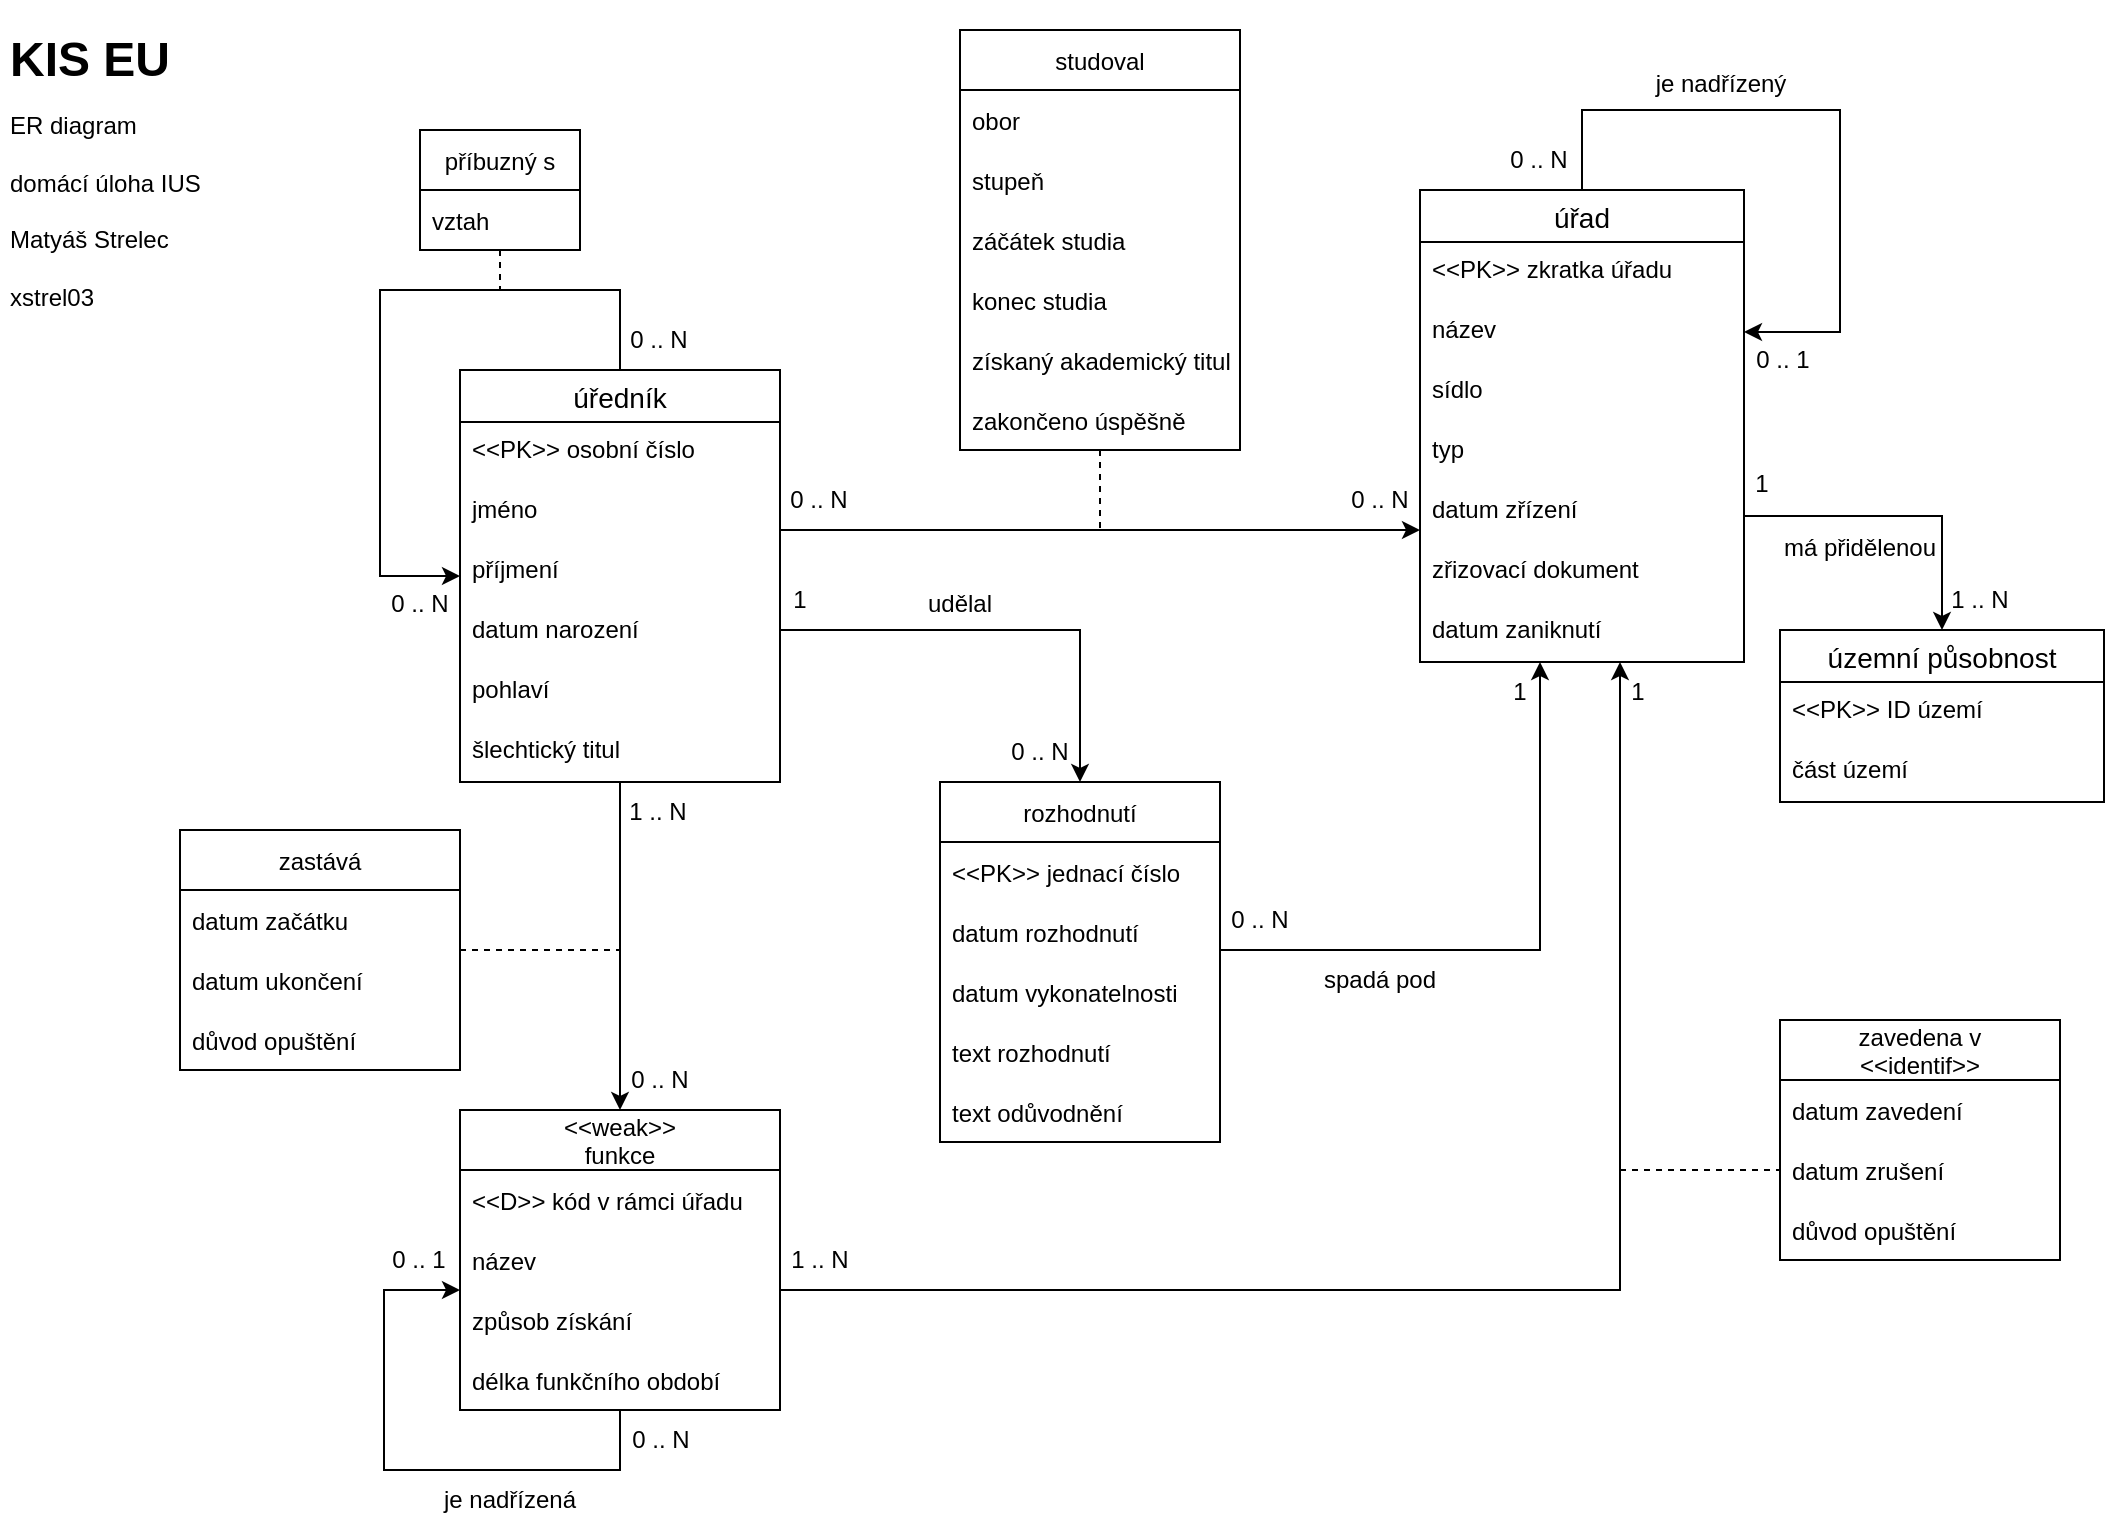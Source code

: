 <mxfile version="15.7.0" type="github">
  <diagram id="vguMqKOHpN7uPl-TGXzs" name="Page-1">
    <mxGraphModel dx="1701" dy="879" grid="1" gridSize="10" guides="1" tooltips="1" connect="1" arrows="1" fold="1" page="1" pageScale="1" pageWidth="1169" pageHeight="827" math="0" shadow="0">
      <root>
        <mxCell id="0" />
        <mxCell id="1" parent="0" />
        <mxCell id="YUzCCpUECBsyAlVZZMWO-27" style="edgeStyle=orthogonalEdgeStyle;rounded=0;orthogonalLoop=1;jettySize=auto;html=1;fontFamily=Helvetica;endArrow=classic;endFill=1;strokeColor=default;" parent="1" source="ZOUjihIOvBYhrfelI1z0-1" target="YUzCCpUECBsyAlVZZMWO-16" edge="1">
          <mxGeometry relative="1" as="geometry">
            <Array as="points">
              <mxPoint x="592" y="350" />
            </Array>
          </mxGeometry>
        </mxCell>
        <mxCell id="YUzCCpUECBsyAlVZZMWO-56" style="edgeStyle=orthogonalEdgeStyle;rounded=0;orthogonalLoop=1;jettySize=auto;html=1;fontFamily=Helvetica;endArrow=classic;endFill=1;strokeColor=default;" parent="1" source="ZOUjihIOvBYhrfelI1z0-1" target="YUzCCpUECBsyAlVZZMWO-36" edge="1">
          <mxGeometry relative="1" as="geometry">
            <Array as="points">
              <mxPoint x="430" y="625" />
            </Array>
          </mxGeometry>
        </mxCell>
        <mxCell id="ZOUjihIOvBYhrfelI1z0-1" value="úředník" style="swimlane;fontStyle=0;childLayout=stackLayout;horizontal=1;startSize=26;horizontalStack=0;resizeParent=1;resizeParentMax=0;resizeLast=0;collapsible=1;marginBottom=0;align=center;fontSize=14;fontFamily=Helvetica;" parent="1" vertex="1">
          <mxGeometry x="282" y="220" width="160" height="206" as="geometry" />
        </mxCell>
        <mxCell id="ZOUjihIOvBYhrfelI1z0-2" value="&lt;&lt;PK&gt;&gt; osobní číslo" style="text;strokeColor=none;fillColor=none;spacingLeft=4;spacingRight=4;overflow=hidden;rotatable=0;points=[[0,0.5],[1,0.5]];portConstraint=eastwest;fontSize=12;fontFamily=Helvetica;" parent="ZOUjihIOvBYhrfelI1z0-1" vertex="1">
          <mxGeometry y="26" width="160" height="30" as="geometry" />
        </mxCell>
        <mxCell id="ZOUjihIOvBYhrfelI1z0-3" value="jméno" style="text;strokeColor=none;fillColor=none;spacingLeft=4;spacingRight=4;overflow=hidden;rotatable=0;points=[[0,0.5],[1,0.5]];portConstraint=eastwest;fontSize=12;fontFamily=Helvetica;" parent="ZOUjihIOvBYhrfelI1z0-1" vertex="1">
          <mxGeometry y="56" width="160" height="30" as="geometry" />
        </mxCell>
        <mxCell id="ZOUjihIOvBYhrfelI1z0-4" value="příjmení" style="text;strokeColor=none;fillColor=none;spacingLeft=4;spacingRight=4;overflow=hidden;rotatable=0;points=[[0,0.5],[1,0.5]];portConstraint=eastwest;fontSize=12;fontFamily=Helvetica;" parent="ZOUjihIOvBYhrfelI1z0-1" vertex="1">
          <mxGeometry y="86" width="160" height="30" as="geometry" />
        </mxCell>
        <mxCell id="ZOUjihIOvBYhrfelI1z0-5" value="datum narození&#xa;" style="text;strokeColor=none;fillColor=none;spacingLeft=4;spacingRight=4;overflow=hidden;rotatable=0;points=[[0,0.5],[1,0.5]];portConstraint=eastwest;fontSize=12;fontFamily=Helvetica;" parent="ZOUjihIOvBYhrfelI1z0-1" vertex="1">
          <mxGeometry y="116" width="160" height="30" as="geometry" />
        </mxCell>
        <mxCell id="ZOUjihIOvBYhrfelI1z0-6" value="pohlaví" style="text;strokeColor=none;fillColor=none;spacingLeft=4;spacingRight=4;overflow=hidden;rotatable=0;points=[[0,0.5],[1,0.5]];portConstraint=eastwest;fontSize=12;fontFamily=Helvetica;" parent="ZOUjihIOvBYhrfelI1z0-1" vertex="1">
          <mxGeometry y="146" width="160" height="30" as="geometry" />
        </mxCell>
        <mxCell id="K4xKBXBjCAa8w6fEp_1Y-1" value="šlechtický titul" style="text;strokeColor=none;fillColor=none;spacingLeft=4;spacingRight=4;overflow=hidden;rotatable=0;points=[[0,0.5],[1,0.5]];portConstraint=eastwest;fontSize=12;fontFamily=Helvetica;" parent="ZOUjihIOvBYhrfelI1z0-1" vertex="1">
          <mxGeometry y="176" width="160" height="30" as="geometry" />
        </mxCell>
        <mxCell id="EH11lvsD1z63_qBclOPW-1" style="edgeStyle=orthogonalEdgeStyle;rounded=0;orthogonalLoop=1;jettySize=auto;html=1;" parent="1" source="YUzCCpUECBsyAlVZZMWO-1" target="3lFEYHUMnGKO-NiMO6cJ-1" edge="1">
          <mxGeometry relative="1" as="geometry">
            <mxPoint x="1002" y="290" as="targetPoint" />
            <Array as="points">
              <mxPoint x="982" y="293" />
              <mxPoint x="982" y="293" />
            </Array>
          </mxGeometry>
        </mxCell>
        <mxCell id="YUzCCpUECBsyAlVZZMWO-1" value="úřad" style="swimlane;fontStyle=0;childLayout=stackLayout;horizontal=1;startSize=26;horizontalStack=0;resizeParent=1;resizeParentMax=0;resizeLast=0;collapsible=1;marginBottom=0;align=center;fontSize=14;fontFamily=Helvetica;" parent="1" vertex="1">
          <mxGeometry x="762" y="130" width="162" height="236" as="geometry" />
        </mxCell>
        <mxCell id="YUzCCpUECBsyAlVZZMWO-2" value="&lt;&lt;PK&gt;&gt; zkratka úřadu" style="text;strokeColor=none;fillColor=none;spacingLeft=4;spacingRight=4;overflow=hidden;rotatable=0;points=[[0,0.5],[1,0.5]];portConstraint=eastwest;fontSize=12;fontFamily=Helvetica;" parent="YUzCCpUECBsyAlVZZMWO-1" vertex="1">
          <mxGeometry y="26" width="162" height="30" as="geometry" />
        </mxCell>
        <mxCell id="YUzCCpUECBsyAlVZZMWO-3" value="název" style="text;strokeColor=none;fillColor=none;spacingLeft=4;spacingRight=4;overflow=hidden;rotatable=0;points=[[0,0.5],[1,0.5]];portConstraint=eastwest;fontSize=12;fontFamily=Helvetica;" parent="YUzCCpUECBsyAlVZZMWO-1" vertex="1">
          <mxGeometry y="56" width="162" height="30" as="geometry" />
        </mxCell>
        <mxCell id="YUzCCpUECBsyAlVZZMWO-4" value="sídlo" style="text;strokeColor=none;fillColor=none;spacingLeft=4;spacingRight=4;overflow=hidden;rotatable=0;points=[[0,0.5],[1,0.5]];portConstraint=eastwest;fontSize=12;fontFamily=Helvetica;" parent="YUzCCpUECBsyAlVZZMWO-1" vertex="1">
          <mxGeometry y="86" width="162" height="30" as="geometry" />
        </mxCell>
        <mxCell id="YUzCCpUECBsyAlVZZMWO-5" value="typ" style="text;strokeColor=none;fillColor=none;spacingLeft=4;spacingRight=4;overflow=hidden;rotatable=0;points=[[0,0.5],[1,0.5]];portConstraint=eastwest;fontSize=12;fontFamily=Helvetica;" parent="YUzCCpUECBsyAlVZZMWO-1" vertex="1">
          <mxGeometry y="116" width="162" height="30" as="geometry" />
        </mxCell>
        <mxCell id="EH11lvsD1z63_qBclOPW-28" value="datum zřízení" style="text;strokeColor=none;fillColor=none;spacingLeft=4;spacingRight=4;overflow=hidden;rotatable=0;points=[[0,0.5],[1,0.5]];portConstraint=eastwest;fontSize=12;fontFamily=Helvetica;" parent="YUzCCpUECBsyAlVZZMWO-1" vertex="1">
          <mxGeometry y="146" width="162" height="30" as="geometry" />
        </mxCell>
        <mxCell id="EH11lvsD1z63_qBclOPW-30" value="zřizovací dokument" style="text;strokeColor=none;fillColor=none;spacingLeft=4;spacingRight=4;overflow=hidden;rotatable=0;points=[[0,0.5],[1,0.5]];portConstraint=eastwest;fontSize=12;fontFamily=Helvetica;" parent="YUzCCpUECBsyAlVZZMWO-1" vertex="1">
          <mxGeometry y="176" width="162" height="30" as="geometry" />
        </mxCell>
        <mxCell id="EH11lvsD1z63_qBclOPW-29" value="datum zaniknutí" style="text;strokeColor=none;fillColor=none;spacingLeft=4;spacingRight=4;overflow=hidden;rotatable=0;points=[[0,0.5],[1,0.5]];portConstraint=eastwest;fontSize=12;fontFamily=Helvetica;" parent="YUzCCpUECBsyAlVZZMWO-1" vertex="1">
          <mxGeometry y="206" width="162" height="30" as="geometry" />
        </mxCell>
        <mxCell id="EH11lvsD1z63_qBclOPW-32" style="edgeStyle=orthogonalEdgeStyle;rounded=0;orthogonalLoop=1;jettySize=auto;html=1;" parent="YUzCCpUECBsyAlVZZMWO-1" source="YUzCCpUECBsyAlVZZMWO-1" target="YUzCCpUECBsyAlVZZMWO-3" edge="1">
          <mxGeometry relative="1" as="geometry">
            <Array as="points">
              <mxPoint x="81" y="-40" />
              <mxPoint x="210" y="-40" />
              <mxPoint x="210" y="71" />
            </Array>
          </mxGeometry>
        </mxCell>
        <mxCell id="YUzCCpUECBsyAlVZZMWO-7" style="edgeStyle=orthogonalEdgeStyle;rounded=0;orthogonalLoop=1;jettySize=auto;html=1;fontFamily=Helvetica;" parent="1" source="ZOUjihIOvBYhrfelI1z0-1" target="ZOUjihIOvBYhrfelI1z0-1" edge="1">
          <mxGeometry relative="1" as="geometry">
            <Array as="points">
              <mxPoint x="362" y="180" />
              <mxPoint x="242" y="180" />
              <mxPoint x="242" y="323" />
            </Array>
          </mxGeometry>
        </mxCell>
        <mxCell id="YUzCCpUECBsyAlVZZMWO-8" value="&lt;h1&gt;&lt;font style=&quot;font-size: 24px&quot;&gt;KIS EU&lt;br&gt;&lt;/font&gt;&lt;span style=&quot;font-size: 12px ; font-weight: normal&quot;&gt;ER diagram&lt;br&gt;domácí úloha IUS&lt;br&gt;&lt;/span&gt;&lt;span style=&quot;font-size: 12px ; font-weight: normal&quot;&gt;Matyáš Strelec &lt;br&gt;&lt;/span&gt;&lt;span style=&quot;font-size: 12px ; font-weight: normal&quot;&gt;xstrel03&lt;/span&gt;&lt;/h1&gt;" style="text;html=1;strokeColor=none;fillColor=none;spacing=5;spacingTop=-20;whiteSpace=wrap;overflow=hidden;rounded=0;fontFamily=Helvetica;" parent="1" vertex="1">
          <mxGeometry x="52" y="45" width="190" height="170" as="geometry" />
        </mxCell>
        <mxCell id="YUzCCpUECBsyAlVZZMWO-13" style="edgeStyle=orthogonalEdgeStyle;rounded=0;orthogonalLoop=1;jettySize=auto;html=1;fontFamily=Helvetica;strokeColor=default;endArrow=none;endFill=0;dashed=1;" parent="1" source="YUzCCpUECBsyAlVZZMWO-9" edge="1">
          <mxGeometry relative="1" as="geometry">
            <mxPoint x="302" y="180" as="targetPoint" />
          </mxGeometry>
        </mxCell>
        <mxCell id="YUzCCpUECBsyAlVZZMWO-9" value="příbuzný s" style="swimlane;fontStyle=0;childLayout=stackLayout;horizontal=1;startSize=30;horizontalStack=0;resizeParent=1;resizeParentMax=0;resizeLast=0;collapsible=1;marginBottom=0;fontFamily=Helvetica;" parent="1" vertex="1">
          <mxGeometry x="262" y="100" width="80" height="60" as="geometry" />
        </mxCell>
        <mxCell id="YUzCCpUECBsyAlVZZMWO-10" value="vztah" style="text;strokeColor=none;fillColor=none;align=left;verticalAlign=middle;spacingLeft=4;spacingRight=4;overflow=hidden;points=[[0,0.5],[1,0.5]];portConstraint=eastwest;rotatable=0;fontFamily=Helvetica;" parent="YUzCCpUECBsyAlVZZMWO-9" vertex="1">
          <mxGeometry y="30" width="80" height="30" as="geometry" />
        </mxCell>
        <mxCell id="YUzCCpUECBsyAlVZZMWO-31" style="edgeStyle=orthogonalEdgeStyle;rounded=0;orthogonalLoop=1;jettySize=auto;html=1;fontFamily=Helvetica;endArrow=classic;endFill=1;strokeColor=default;" parent="1" source="YUzCCpUECBsyAlVZZMWO-16" target="YUzCCpUECBsyAlVZZMWO-1" edge="1">
          <mxGeometry relative="1" as="geometry">
            <Array as="points">
              <mxPoint x="822" y="510" />
            </Array>
          </mxGeometry>
        </mxCell>
        <mxCell id="YUzCCpUECBsyAlVZZMWO-16" value="rozhodnutí" style="swimlane;fontStyle=0;childLayout=stackLayout;horizontal=1;startSize=30;horizontalStack=0;resizeParent=1;resizeParentMax=0;resizeLast=0;collapsible=1;marginBottom=0;fontFamily=Helvetica;" parent="1" vertex="1">
          <mxGeometry x="522" y="426" width="140" height="180" as="geometry" />
        </mxCell>
        <mxCell id="YUzCCpUECBsyAlVZZMWO-17" value="&lt;&lt;PK&gt;&gt; jednací číslo" style="text;strokeColor=none;fillColor=none;align=left;verticalAlign=middle;spacingLeft=4;spacingRight=4;overflow=hidden;points=[[0,0.5],[1,0.5]];portConstraint=eastwest;rotatable=0;fontFamily=Helvetica;" parent="YUzCCpUECBsyAlVZZMWO-16" vertex="1">
          <mxGeometry y="30" width="140" height="30" as="geometry" />
        </mxCell>
        <mxCell id="YUzCCpUECBsyAlVZZMWO-18" value="datum rozhodnutí" style="text;strokeColor=none;fillColor=none;align=left;verticalAlign=middle;spacingLeft=4;spacingRight=4;overflow=hidden;points=[[0,0.5],[1,0.5]];portConstraint=eastwest;rotatable=0;fontFamily=Helvetica;" parent="YUzCCpUECBsyAlVZZMWO-16" vertex="1">
          <mxGeometry y="60" width="140" height="30" as="geometry" />
        </mxCell>
        <mxCell id="YUzCCpUECBsyAlVZZMWO-19" value="datum vykonatelnosti" style="text;strokeColor=none;fillColor=none;align=left;verticalAlign=middle;spacingLeft=4;spacingRight=4;overflow=hidden;points=[[0,0.5],[1,0.5]];portConstraint=eastwest;rotatable=0;fontFamily=Helvetica;" parent="YUzCCpUECBsyAlVZZMWO-16" vertex="1">
          <mxGeometry y="90" width="140" height="30" as="geometry" />
        </mxCell>
        <mxCell id="YUzCCpUECBsyAlVZZMWO-20" value="text rozhodnutí" style="text;strokeColor=none;fillColor=none;align=left;verticalAlign=middle;spacingLeft=4;spacingRight=4;overflow=hidden;points=[[0,0.5],[1,0.5]];portConstraint=eastwest;rotatable=0;fontFamily=Helvetica;" parent="YUzCCpUECBsyAlVZZMWO-16" vertex="1">
          <mxGeometry y="120" width="140" height="30" as="geometry" />
        </mxCell>
        <mxCell id="YUzCCpUECBsyAlVZZMWO-21" value="text odůvodnění" style="text;strokeColor=none;fillColor=none;align=left;verticalAlign=middle;spacingLeft=4;spacingRight=4;overflow=hidden;points=[[0,0.5],[1,0.5]];portConstraint=eastwest;rotatable=0;fontFamily=Helvetica;" parent="YUzCCpUECBsyAlVZZMWO-16" vertex="1">
          <mxGeometry y="150" width="140" height="30" as="geometry" />
        </mxCell>
        <mxCell id="YUzCCpUECBsyAlVZZMWO-30" value="udělal" style="text;html=1;strokeColor=none;fillColor=none;align=center;verticalAlign=middle;whiteSpace=wrap;rounded=0;fontFamily=Helvetica;" parent="1" vertex="1">
          <mxGeometry x="502" y="324" width="60" height="26" as="geometry" />
        </mxCell>
        <mxCell id="YUzCCpUECBsyAlVZZMWO-32" value="spadá pod" style="text;html=1;strokeColor=none;fillColor=none;align=center;verticalAlign=middle;whiteSpace=wrap;rounded=0;fontFamily=Helvetica;" parent="1" vertex="1">
          <mxGeometry x="712" y="510" width="60" height="30" as="geometry" />
        </mxCell>
        <mxCell id="V2bO78Ce8K--TRu7kbpJ-16" style="edgeStyle=orthogonalEdgeStyle;rounded=0;orthogonalLoop=1;jettySize=auto;html=1;" parent="1" source="YUzCCpUECBsyAlVZZMWO-36" target="YUzCCpUECBsyAlVZZMWO-1" edge="1">
          <mxGeometry relative="1" as="geometry">
            <Array as="points">
              <mxPoint x="862" y="680" />
            </Array>
          </mxGeometry>
        </mxCell>
        <mxCell id="YUzCCpUECBsyAlVZZMWO-36" value="&lt;&lt;weak&gt;&gt;&#xa;funkce" style="swimlane;fontStyle=0;childLayout=stackLayout;horizontal=1;startSize=30;horizontalStack=0;resizeParent=1;resizeParentMax=0;resizeLast=0;collapsible=1;marginBottom=0;fontFamily=Helvetica;" parent="1" vertex="1">
          <mxGeometry x="282" y="590" width="160" height="150" as="geometry" />
        </mxCell>
        <mxCell id="YUzCCpUECBsyAlVZZMWO-37" value="&lt;&lt;D&gt;&gt; kód v rámci úřadu" style="text;strokeColor=none;fillColor=none;align=left;verticalAlign=middle;spacingLeft=4;spacingRight=4;overflow=hidden;points=[[0,0.5],[1,0.5]];portConstraint=eastwest;rotatable=0;fontFamily=Helvetica;" parent="YUzCCpUECBsyAlVZZMWO-36" vertex="1">
          <mxGeometry y="30" width="160" height="30" as="geometry" />
        </mxCell>
        <mxCell id="YUzCCpUECBsyAlVZZMWO-38" value="název" style="text;strokeColor=none;fillColor=none;align=left;verticalAlign=middle;spacingLeft=4;spacingRight=4;overflow=hidden;points=[[0,0.5],[1,0.5]];portConstraint=eastwest;rotatable=0;fontFamily=Helvetica;" parent="YUzCCpUECBsyAlVZZMWO-36" vertex="1">
          <mxGeometry y="60" width="160" height="30" as="geometry" />
        </mxCell>
        <mxCell id="YUzCCpUECBsyAlVZZMWO-39" value="způsob získání" style="text;strokeColor=none;fillColor=none;align=left;verticalAlign=middle;spacingLeft=4;spacingRight=4;overflow=hidden;points=[[0,0.5],[1,0.5]];portConstraint=eastwest;rotatable=0;fontFamily=Helvetica;" parent="YUzCCpUECBsyAlVZZMWO-36" vertex="1">
          <mxGeometry y="90" width="160" height="30" as="geometry" />
        </mxCell>
        <mxCell id="YUzCCpUECBsyAlVZZMWO-51" value="délka funkčního období" style="text;strokeColor=none;fillColor=none;align=left;verticalAlign=middle;spacingLeft=4;spacingRight=4;overflow=hidden;points=[[0,0.5],[1,0.5]];portConstraint=eastwest;rotatable=0;fontFamily=Helvetica;" parent="YUzCCpUECBsyAlVZZMWO-36" vertex="1">
          <mxGeometry y="120" width="160" height="30" as="geometry" />
        </mxCell>
        <mxCell id="6NPvcWR003Nbs39lDt_t-9" style="edgeStyle=orthogonalEdgeStyle;rounded=0;orthogonalLoop=1;jettySize=auto;html=1;" edge="1" parent="YUzCCpUECBsyAlVZZMWO-36" source="YUzCCpUECBsyAlVZZMWO-36" target="YUzCCpUECBsyAlVZZMWO-39">
          <mxGeometry relative="1" as="geometry">
            <mxPoint x="2" y="170" as="targetPoint" />
            <Array as="points">
              <mxPoint x="80" y="180" />
              <mxPoint x="-38" y="180" />
              <mxPoint x="-38" y="90" />
            </Array>
          </mxGeometry>
        </mxCell>
        <mxCell id="YUzCCpUECBsyAlVZZMWO-41" style="edgeStyle=orthogonalEdgeStyle;rounded=0;orthogonalLoop=1;jettySize=auto;html=1;fontFamily=Helvetica;endArrow=classic;endFill=1;strokeColor=default;" parent="1" source="ZOUjihIOvBYhrfelI1z0-1" target="YUzCCpUECBsyAlVZZMWO-1" edge="1">
          <mxGeometry relative="1" as="geometry">
            <Array as="points">
              <mxPoint x="612" y="300" />
              <mxPoint x="612" y="300" />
            </Array>
          </mxGeometry>
        </mxCell>
        <mxCell id="YUzCCpUECBsyAlVZZMWO-44" style="edgeStyle=orthogonalEdgeStyle;rounded=0;orthogonalLoop=1;jettySize=auto;html=1;fontFamily=Helvetica;endArrow=none;endFill=0;strokeColor=default;dashed=1;" parent="1" source="YUzCCpUECBsyAlVZZMWO-42" edge="1">
          <mxGeometry relative="1" as="geometry">
            <mxPoint x="602" y="300" as="targetPoint" />
            <Array as="points">
              <mxPoint x="602" y="270" />
              <mxPoint x="602" y="270" />
            </Array>
          </mxGeometry>
        </mxCell>
        <mxCell id="YUzCCpUECBsyAlVZZMWO-42" value="studoval" style="swimlane;fontStyle=0;childLayout=stackLayout;horizontal=1;startSize=30;horizontalStack=0;resizeParent=1;resizeParentMax=0;resizeLast=0;collapsible=1;marginBottom=0;fontFamily=Helvetica;" parent="1" vertex="1">
          <mxGeometry x="532" y="50" width="140" height="210" as="geometry" />
        </mxCell>
        <mxCell id="V2bO78Ce8K--TRu7kbpJ-13" value="obor" style="text;strokeColor=none;fillColor=none;align=left;verticalAlign=middle;spacingLeft=4;spacingRight=4;overflow=hidden;points=[[0,0.5],[1,0.5]];portConstraint=eastwest;rotatable=0;fontFamily=Helvetica;" parent="YUzCCpUECBsyAlVZZMWO-42" vertex="1">
          <mxGeometry y="30" width="140" height="30" as="geometry" />
        </mxCell>
        <mxCell id="YUzCCpUECBsyAlVZZMWO-45" value="stupeň" style="text;strokeColor=none;fillColor=none;align=left;verticalAlign=middle;spacingLeft=4;spacingRight=4;overflow=hidden;points=[[0,0.5],[1,0.5]];portConstraint=eastwest;rotatable=0;fontFamily=Helvetica;" parent="YUzCCpUECBsyAlVZZMWO-42" vertex="1">
          <mxGeometry y="60" width="140" height="30" as="geometry" />
        </mxCell>
        <mxCell id="YUzCCpUECBsyAlVZZMWO-46" value="záčátek studia" style="text;strokeColor=none;fillColor=none;align=left;verticalAlign=middle;spacingLeft=4;spacingRight=4;overflow=hidden;points=[[0,0.5],[1,0.5]];portConstraint=eastwest;rotatable=0;fontFamily=Helvetica;" parent="YUzCCpUECBsyAlVZZMWO-42" vertex="1">
          <mxGeometry y="90" width="140" height="30" as="geometry" />
        </mxCell>
        <mxCell id="YUzCCpUECBsyAlVZZMWO-47" value="konec studia" style="text;strokeColor=none;fillColor=none;align=left;verticalAlign=middle;spacingLeft=4;spacingRight=4;overflow=hidden;points=[[0,0.5],[1,0.5]];portConstraint=eastwest;rotatable=0;fontFamily=Helvetica;" parent="YUzCCpUECBsyAlVZZMWO-42" vertex="1">
          <mxGeometry y="120" width="140" height="30" as="geometry" />
        </mxCell>
        <mxCell id="K4xKBXBjCAa8w6fEp_1Y-2" value="získaný akademický titul" style="text;strokeColor=none;fillColor=none;align=left;verticalAlign=middle;spacingLeft=4;spacingRight=4;overflow=hidden;points=[[0,0.5],[1,0.5]];portConstraint=eastwest;rotatable=0;fontFamily=Helvetica;" parent="YUzCCpUECBsyAlVZZMWO-42" vertex="1">
          <mxGeometry y="150" width="140" height="30" as="geometry" />
        </mxCell>
        <mxCell id="YUzCCpUECBsyAlVZZMWO-48" value="zakončeno úspěšně " style="text;strokeColor=none;fillColor=none;align=left;verticalAlign=middle;spacingLeft=4;spacingRight=4;overflow=hidden;points=[[0,0.5],[1,0.5]];portConstraint=eastwest;rotatable=0;fontFamily=Helvetica;" parent="YUzCCpUECBsyAlVZZMWO-42" vertex="1">
          <mxGeometry y="180" width="140" height="30" as="geometry" />
        </mxCell>
        <mxCell id="YUzCCpUECBsyAlVZZMWO-66" style="edgeStyle=orthogonalEdgeStyle;rounded=0;orthogonalLoop=1;jettySize=auto;html=1;fontFamily=Helvetica;endArrow=none;endFill=0;strokeColor=default;dashed=1;" parent="1" source="YUzCCpUECBsyAlVZZMWO-59" edge="1">
          <mxGeometry relative="1" as="geometry">
            <mxPoint x="362" y="510" as="targetPoint" />
          </mxGeometry>
        </mxCell>
        <mxCell id="YUzCCpUECBsyAlVZZMWO-59" value="zastává" style="swimlane;fontStyle=0;childLayout=stackLayout;horizontal=1;startSize=30;horizontalStack=0;resizeParent=1;resizeParentMax=0;resizeLast=0;collapsible=1;marginBottom=0;fontFamily=Helvetica;" parent="1" vertex="1">
          <mxGeometry x="142" y="450" width="140" height="120" as="geometry" />
        </mxCell>
        <mxCell id="YUzCCpUECBsyAlVZZMWO-60" value="datum začátku" style="text;strokeColor=none;fillColor=none;align=left;verticalAlign=middle;spacingLeft=4;spacingRight=4;overflow=hidden;points=[[0,0.5],[1,0.5]];portConstraint=eastwest;rotatable=0;fontFamily=Helvetica;" parent="YUzCCpUECBsyAlVZZMWO-59" vertex="1">
          <mxGeometry y="30" width="140" height="30" as="geometry" />
        </mxCell>
        <mxCell id="YUzCCpUECBsyAlVZZMWO-68" value="datum ukončení" style="text;strokeColor=none;fillColor=none;align=left;verticalAlign=middle;spacingLeft=4;spacingRight=4;overflow=hidden;points=[[0,0.5],[1,0.5]];portConstraint=eastwest;rotatable=0;fontFamily=Helvetica;" parent="YUzCCpUECBsyAlVZZMWO-59" vertex="1">
          <mxGeometry y="60" width="140" height="30" as="geometry" />
        </mxCell>
        <mxCell id="YUzCCpUECBsyAlVZZMWO-67" value="důvod opuštění" style="text;strokeColor=none;fillColor=none;align=left;verticalAlign=middle;spacingLeft=4;spacingRight=4;overflow=hidden;points=[[0,0.5],[1,0.5]];portConstraint=eastwest;rotatable=0;fontFamily=Helvetica;" parent="YUzCCpUECBsyAlVZZMWO-59" vertex="1">
          <mxGeometry y="90" width="140" height="30" as="geometry" />
        </mxCell>
        <mxCell id="3lFEYHUMnGKO-NiMO6cJ-1" value="územní působnost" style="swimlane;fontStyle=0;childLayout=stackLayout;horizontal=1;startSize=26;horizontalStack=0;resizeParent=1;resizeParentMax=0;resizeLast=0;collapsible=1;marginBottom=0;align=center;fontSize=14;fontFamily=Helvetica;" parent="1" vertex="1">
          <mxGeometry x="942" y="350" width="162" height="86" as="geometry" />
        </mxCell>
        <mxCell id="3lFEYHUMnGKO-NiMO6cJ-2" value="&lt;&lt;PK&gt;&gt; ID území" style="text;strokeColor=none;fillColor=none;spacingLeft=4;spacingRight=4;overflow=hidden;rotatable=0;points=[[0,0.5],[1,0.5]];portConstraint=eastwest;fontSize=12;fontFamily=Helvetica;" parent="3lFEYHUMnGKO-NiMO6cJ-1" vertex="1">
          <mxGeometry y="26" width="162" height="30" as="geometry" />
        </mxCell>
        <mxCell id="EH11lvsD1z63_qBclOPW-4" value="část území" style="text;strokeColor=none;fillColor=none;spacingLeft=4;spacingRight=4;overflow=hidden;rotatable=0;points=[[0,0.5],[1,0.5]];portConstraint=eastwest;fontSize=12;fontFamily=Helvetica;" parent="3lFEYHUMnGKO-NiMO6cJ-1" vertex="1">
          <mxGeometry y="56" width="162" height="30" as="geometry" />
        </mxCell>
        <mxCell id="EH11lvsD1z63_qBclOPW-2" value="má přidělenou" style="text;html=1;strokeColor=none;fillColor=none;align=center;verticalAlign=middle;whiteSpace=wrap;rounded=0;" parent="1" vertex="1">
          <mxGeometry x="942" y="294" width="80" height="30" as="geometry" />
        </mxCell>
        <mxCell id="EH11lvsD1z63_qBclOPW-9" value="0 .. N" style="text;html=1;strokeColor=none;fillColor=none;align=center;verticalAlign=middle;whiteSpace=wrap;rounded=0;" parent="1" vertex="1">
          <mxGeometry x="662" y="480" width="40" height="30" as="geometry" />
        </mxCell>
        <mxCell id="EH11lvsD1z63_qBclOPW-11" value="0 .. N" style="text;html=1;strokeColor=none;fillColor=none;align=center;verticalAlign=middle;whiteSpace=wrap;rounded=0;" parent="1" vertex="1">
          <mxGeometry x="442" y="270" width="39" height="30" as="geometry" />
        </mxCell>
        <mxCell id="EH11lvsD1z63_qBclOPW-13" value="0 .. N" style="text;html=1;strokeColor=none;fillColor=none;align=center;verticalAlign=middle;whiteSpace=wrap;rounded=0;" parent="1" vertex="1">
          <mxGeometry x="722" y="270" width="40" height="30" as="geometry" />
        </mxCell>
        <mxCell id="EH11lvsD1z63_qBclOPW-14" value="1" style="text;html=1;strokeColor=none;fillColor=none;align=center;verticalAlign=middle;whiteSpace=wrap;rounded=0;" parent="1" vertex="1">
          <mxGeometry x="802" y="366" width="20" height="30" as="geometry" />
        </mxCell>
        <mxCell id="EH11lvsD1z63_qBclOPW-16" value="0 .. N" style="text;html=1;strokeColor=none;fillColor=none;align=center;verticalAlign=middle;whiteSpace=wrap;rounded=0;" parent="1" vertex="1">
          <mxGeometry x="552" y="396" width="40" height="30" as="geometry" />
        </mxCell>
        <mxCell id="EH11lvsD1z63_qBclOPW-17" value="1" style="text;html=1;strokeColor=none;fillColor=none;align=center;verticalAlign=middle;whiteSpace=wrap;rounded=0;" parent="1" vertex="1">
          <mxGeometry x="442" y="320" width="20" height="30" as="geometry" />
        </mxCell>
        <mxCell id="EH11lvsD1z63_qBclOPW-20" value="1" style="text;html=1;strokeColor=none;fillColor=none;align=center;verticalAlign=middle;whiteSpace=wrap;rounded=0;" parent="1" vertex="1">
          <mxGeometry x="924" y="262" width="18" height="30" as="geometry" />
        </mxCell>
        <mxCell id="EH11lvsD1z63_qBclOPW-23" value="1 .. N" style="text;html=1;strokeColor=none;fillColor=none;align=center;verticalAlign=middle;whiteSpace=wrap;rounded=0;" parent="1" vertex="1">
          <mxGeometry x="1022" y="320" width="40" height="30" as="geometry" />
        </mxCell>
        <mxCell id="EH11lvsD1z63_qBclOPW-24" value="1 .. N" style="text;html=1;strokeColor=none;fillColor=none;align=center;verticalAlign=middle;whiteSpace=wrap;rounded=0;" parent="1" vertex="1">
          <mxGeometry x="361" y="426" width="40" height="30" as="geometry" />
        </mxCell>
        <mxCell id="EH11lvsD1z63_qBclOPW-25" value="0 .. N" style="text;html=1;strokeColor=none;fillColor=none;align=center;verticalAlign=middle;whiteSpace=wrap;rounded=0;" parent="1" vertex="1">
          <mxGeometry x="362" y="560" width="40" height="30" as="geometry" />
        </mxCell>
        <mxCell id="EH11lvsD1z63_qBclOPW-26" value="0 .. N" style="text;html=1;strokeColor=none;fillColor=none;align=center;verticalAlign=middle;whiteSpace=wrap;rounded=0;" parent="1" vertex="1">
          <mxGeometry x="362" y="190" width="39" height="30" as="geometry" />
        </mxCell>
        <mxCell id="EH11lvsD1z63_qBclOPW-27" value="0 .. N" style="text;html=1;strokeColor=none;fillColor=none;align=center;verticalAlign=middle;whiteSpace=wrap;rounded=0;" parent="1" vertex="1">
          <mxGeometry x="242" y="322" width="40" height="30" as="geometry" />
        </mxCell>
        <mxCell id="EH11lvsD1z63_qBclOPW-33" value="je nadřízený" style="text;html=1;strokeColor=none;fillColor=none;align=center;verticalAlign=middle;whiteSpace=wrap;rounded=0;fontFamily=Helvetica;" parent="1" vertex="1">
          <mxGeometry x="876" y="64" width="73" height="26" as="geometry" />
        </mxCell>
        <mxCell id="EH11lvsD1z63_qBclOPW-34" value="0 .. 1" style="text;html=1;strokeColor=none;fillColor=none;align=center;verticalAlign=middle;whiteSpace=wrap;rounded=0;" parent="1" vertex="1">
          <mxGeometry x="924" y="200" width="39" height="30" as="geometry" />
        </mxCell>
        <mxCell id="EH11lvsD1z63_qBclOPW-35" value="0 .. N" style="text;html=1;strokeColor=none;fillColor=none;align=center;verticalAlign=middle;whiteSpace=wrap;rounded=0;" parent="1" vertex="1">
          <mxGeometry x="802" y="100" width="39" height="30" as="geometry" />
        </mxCell>
        <mxCell id="EH11lvsD1z63_qBclOPW-37" value="1" style="text;html=1;strokeColor=none;fillColor=none;align=center;verticalAlign=middle;whiteSpace=wrap;rounded=0;" parent="1" vertex="1">
          <mxGeometry x="862" y="366" width="18" height="30" as="geometry" />
        </mxCell>
        <mxCell id="EH11lvsD1z63_qBclOPW-38" value="1 .. N" style="text;html=1;strokeColor=none;fillColor=none;align=center;verticalAlign=middle;whiteSpace=wrap;rounded=0;" parent="1" vertex="1">
          <mxGeometry x="442" y="650" width="40" height="30" as="geometry" />
        </mxCell>
        <mxCell id="6NPvcWR003Nbs39lDt_t-5" value="je nadřízená" style="text;html=1;strokeColor=none;fillColor=none;align=center;verticalAlign=middle;whiteSpace=wrap;rounded=0;fontFamily=Helvetica;" vertex="1" parent="1">
          <mxGeometry x="272" y="770" width="70" height="30" as="geometry" />
        </mxCell>
        <mxCell id="6NPvcWR003Nbs39lDt_t-6" value="0 .. N" style="text;html=1;strokeColor=none;fillColor=none;align=center;verticalAlign=middle;whiteSpace=wrap;rounded=0;" vertex="1" parent="1">
          <mxGeometry x="363" y="740" width="39" height="30" as="geometry" />
        </mxCell>
        <mxCell id="6NPvcWR003Nbs39lDt_t-7" value="0 .. 1" style="text;html=1;strokeColor=none;fillColor=none;align=center;verticalAlign=middle;whiteSpace=wrap;rounded=0;" vertex="1" parent="1">
          <mxGeometry x="242" y="650" width="39" height="30" as="geometry" />
        </mxCell>
        <mxCell id="6NPvcWR003Nbs39lDt_t-10" value="zavedena v&#xa;&lt;&lt;identif&gt;&gt;" style="swimlane;fontStyle=0;childLayout=stackLayout;horizontal=1;startSize=30;horizontalStack=0;resizeParent=1;resizeParentMax=0;resizeLast=0;collapsible=1;marginBottom=0;fontFamily=Helvetica;" vertex="1" parent="1">
          <mxGeometry x="942" y="545" width="140" height="120" as="geometry" />
        </mxCell>
        <mxCell id="6NPvcWR003Nbs39lDt_t-11" value="datum zavedení" style="text;strokeColor=none;fillColor=none;align=left;verticalAlign=middle;spacingLeft=4;spacingRight=4;overflow=hidden;points=[[0,0.5],[1,0.5]];portConstraint=eastwest;rotatable=0;fontFamily=Helvetica;" vertex="1" parent="6NPvcWR003Nbs39lDt_t-10">
          <mxGeometry y="30" width="140" height="30" as="geometry" />
        </mxCell>
        <mxCell id="6NPvcWR003Nbs39lDt_t-12" value="datum zrušení" style="text;strokeColor=none;fillColor=none;align=left;verticalAlign=middle;spacingLeft=4;spacingRight=4;overflow=hidden;points=[[0,0.5],[1,0.5]];portConstraint=eastwest;rotatable=0;fontFamily=Helvetica;" vertex="1" parent="6NPvcWR003Nbs39lDt_t-10">
          <mxGeometry y="60" width="140" height="30" as="geometry" />
        </mxCell>
        <mxCell id="6NPvcWR003Nbs39lDt_t-13" value="důvod opuštění" style="text;strokeColor=none;fillColor=none;align=left;verticalAlign=middle;spacingLeft=4;spacingRight=4;overflow=hidden;points=[[0,0.5],[1,0.5]];portConstraint=eastwest;rotatable=0;fontFamily=Helvetica;" vertex="1" parent="6NPvcWR003Nbs39lDt_t-10">
          <mxGeometry y="90" width="140" height="30" as="geometry" />
        </mxCell>
        <mxCell id="6NPvcWR003Nbs39lDt_t-19" value="" style="endArrow=none;dashed=1;html=1;rounded=0;elbow=vertical;entryX=0;entryY=0.5;entryDx=0;entryDy=0;" edge="1" parent="1" target="6NPvcWR003Nbs39lDt_t-12">
          <mxGeometry width="50" height="50" relative="1" as="geometry">
            <mxPoint x="862" y="620" as="sourcePoint" />
            <mxPoint x="932" y="710" as="targetPoint" />
          </mxGeometry>
        </mxCell>
      </root>
    </mxGraphModel>
  </diagram>
</mxfile>
